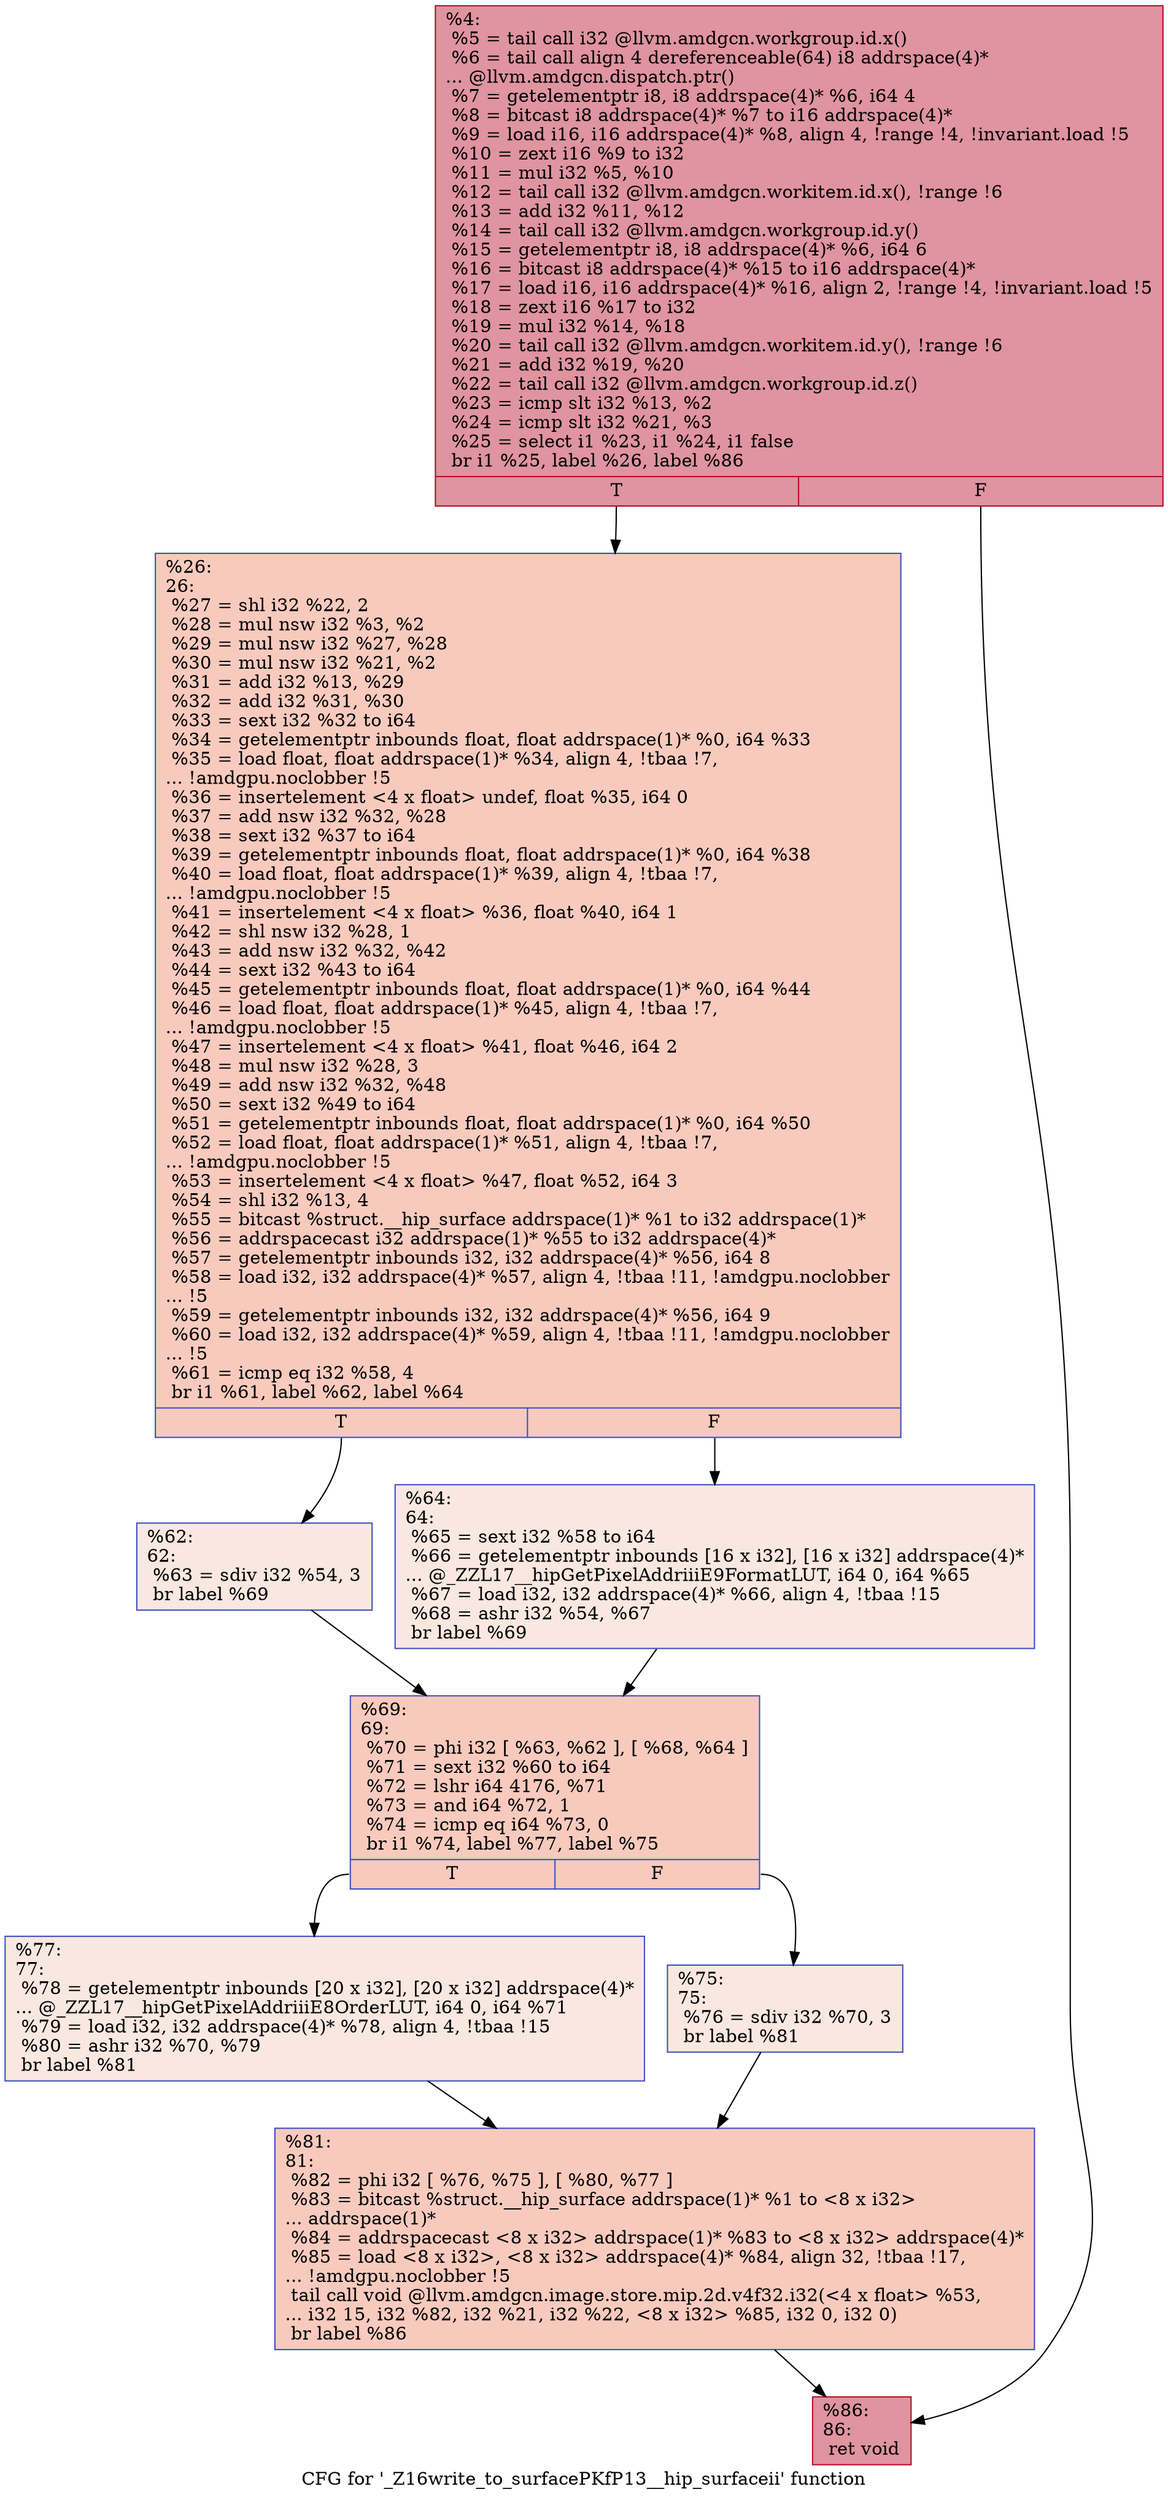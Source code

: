 digraph "CFG for '_Z16write_to_surfacePKfP13__hip_surfaceii' function" {
	label="CFG for '_Z16write_to_surfacePKfP13__hip_surfaceii' function";

	Node0x5af05a0 [shape=record,color="#b70d28ff", style=filled, fillcolor="#b70d2870",label="{%4:\l  %5 = tail call i32 @llvm.amdgcn.workgroup.id.x()\l  %6 = tail call align 4 dereferenceable(64) i8 addrspace(4)*\l... @llvm.amdgcn.dispatch.ptr()\l  %7 = getelementptr i8, i8 addrspace(4)* %6, i64 4\l  %8 = bitcast i8 addrspace(4)* %7 to i16 addrspace(4)*\l  %9 = load i16, i16 addrspace(4)* %8, align 4, !range !4, !invariant.load !5\l  %10 = zext i16 %9 to i32\l  %11 = mul i32 %5, %10\l  %12 = tail call i32 @llvm.amdgcn.workitem.id.x(), !range !6\l  %13 = add i32 %11, %12\l  %14 = tail call i32 @llvm.amdgcn.workgroup.id.y()\l  %15 = getelementptr i8, i8 addrspace(4)* %6, i64 6\l  %16 = bitcast i8 addrspace(4)* %15 to i16 addrspace(4)*\l  %17 = load i16, i16 addrspace(4)* %16, align 2, !range !4, !invariant.load !5\l  %18 = zext i16 %17 to i32\l  %19 = mul i32 %14, %18\l  %20 = tail call i32 @llvm.amdgcn.workitem.id.y(), !range !6\l  %21 = add i32 %19, %20\l  %22 = tail call i32 @llvm.amdgcn.workgroup.id.z()\l  %23 = icmp slt i32 %13, %2\l  %24 = icmp slt i32 %21, %3\l  %25 = select i1 %23, i1 %24, i1 false\l  br i1 %25, label %26, label %86\l|{<s0>T|<s1>F}}"];
	Node0x5af05a0:s0 -> Node0x5af3bf0;
	Node0x5af05a0:s1 -> Node0x5af3c80;
	Node0x5af3bf0 [shape=record,color="#3d50c3ff", style=filled, fillcolor="#ef886b70",label="{%26:\l26:                                               \l  %27 = shl i32 %22, 2\l  %28 = mul nsw i32 %3, %2\l  %29 = mul nsw i32 %27, %28\l  %30 = mul nsw i32 %21, %2\l  %31 = add i32 %13, %29\l  %32 = add i32 %31, %30\l  %33 = sext i32 %32 to i64\l  %34 = getelementptr inbounds float, float addrspace(1)* %0, i64 %33\l  %35 = load float, float addrspace(1)* %34, align 4, !tbaa !7,\l... !amdgpu.noclobber !5\l  %36 = insertelement \<4 x float\> undef, float %35, i64 0\l  %37 = add nsw i32 %32, %28\l  %38 = sext i32 %37 to i64\l  %39 = getelementptr inbounds float, float addrspace(1)* %0, i64 %38\l  %40 = load float, float addrspace(1)* %39, align 4, !tbaa !7,\l... !amdgpu.noclobber !5\l  %41 = insertelement \<4 x float\> %36, float %40, i64 1\l  %42 = shl nsw i32 %28, 1\l  %43 = add nsw i32 %32, %42\l  %44 = sext i32 %43 to i64\l  %45 = getelementptr inbounds float, float addrspace(1)* %0, i64 %44\l  %46 = load float, float addrspace(1)* %45, align 4, !tbaa !7,\l... !amdgpu.noclobber !5\l  %47 = insertelement \<4 x float\> %41, float %46, i64 2\l  %48 = mul nsw i32 %28, 3\l  %49 = add nsw i32 %32, %48\l  %50 = sext i32 %49 to i64\l  %51 = getelementptr inbounds float, float addrspace(1)* %0, i64 %50\l  %52 = load float, float addrspace(1)* %51, align 4, !tbaa !7,\l... !amdgpu.noclobber !5\l  %53 = insertelement \<4 x float\> %47, float %52, i64 3\l  %54 = shl i32 %13, 4\l  %55 = bitcast %struct.__hip_surface addrspace(1)* %1 to i32 addrspace(1)*\l  %56 = addrspacecast i32 addrspace(1)* %55 to i32 addrspace(4)*\l  %57 = getelementptr inbounds i32, i32 addrspace(4)* %56, i64 8\l  %58 = load i32, i32 addrspace(4)* %57, align 4, !tbaa !11, !amdgpu.noclobber\l... !5\l  %59 = getelementptr inbounds i32, i32 addrspace(4)* %56, i64 9\l  %60 = load i32, i32 addrspace(4)* %59, align 4, !tbaa !11, !amdgpu.noclobber\l... !5\l  %61 = icmp eq i32 %58, 4\l  br i1 %61, label %62, label %64\l|{<s0>T|<s1>F}}"];
	Node0x5af3bf0:s0 -> Node0x5af6da0;
	Node0x5af3bf0:s1 -> Node0x5af6e30;
	Node0x5af6da0 [shape=record,color="#3d50c3ff", style=filled, fillcolor="#f1ccb870",label="{%62:\l62:                                               \l  %63 = sdiv i32 %54, 3\l  br label %69\l}"];
	Node0x5af6da0 -> Node0x5af7000;
	Node0x5af6e30 [shape=record,color="#3d50c3ff", style=filled, fillcolor="#f1ccb870",label="{%64:\l64:                                               \l  %65 = sext i32 %58 to i64\l  %66 = getelementptr inbounds [16 x i32], [16 x i32] addrspace(4)*\l... @_ZZL17__hipGetPixelAddriiiE9FormatLUT, i64 0, i64 %65\l  %67 = load i32, i32 addrspace(4)* %66, align 4, !tbaa !15\l  %68 = ashr i32 %54, %67\l  br label %69\l}"];
	Node0x5af6e30 -> Node0x5af7000;
	Node0x5af7000 [shape=record,color="#3d50c3ff", style=filled, fillcolor="#ef886b70",label="{%69:\l69:                                               \l  %70 = phi i32 [ %63, %62 ], [ %68, %64 ]\l  %71 = sext i32 %60 to i64\l  %72 = lshr i64 4176, %71\l  %73 = and i64 %72, 1\l  %74 = icmp eq i64 %73, 0\l  br i1 %74, label %77, label %75\l|{<s0>T|<s1>F}}"];
	Node0x5af7000:s0 -> Node0x5af79c0;
	Node0x5af7000:s1 -> Node0x5af7a10;
	Node0x5af7a10 [shape=record,color="#3d50c3ff", style=filled, fillcolor="#f1ccb870",label="{%75:\l75:                                               \l  %76 = sdiv i32 %70, 3\l  br label %81\l}"];
	Node0x5af7a10 -> Node0x5af7ba0;
	Node0x5af79c0 [shape=record,color="#3d50c3ff", style=filled, fillcolor="#f1ccb870",label="{%77:\l77:                                               \l  %78 = getelementptr inbounds [20 x i32], [20 x i32] addrspace(4)*\l... @_ZZL17__hipGetPixelAddriiiE8OrderLUT, i64 0, i64 %71\l  %79 = load i32, i32 addrspace(4)* %78, align 4, !tbaa !15\l  %80 = ashr i32 %70, %79\l  br label %81\l}"];
	Node0x5af79c0 -> Node0x5af7ba0;
	Node0x5af7ba0 [shape=record,color="#3d50c3ff", style=filled, fillcolor="#ef886b70",label="{%81:\l81:                                               \l  %82 = phi i32 [ %76, %75 ], [ %80, %77 ]\l  %83 = bitcast %struct.__hip_surface addrspace(1)* %1 to \<8 x i32\>\l... addrspace(1)*\l  %84 = addrspacecast \<8 x i32\> addrspace(1)* %83 to \<8 x i32\> addrspace(4)*\l  %85 = load \<8 x i32\>, \<8 x i32\> addrspace(4)* %84, align 32, !tbaa !17,\l... !amdgpu.noclobber !5\l  tail call void @llvm.amdgcn.image.store.mip.2d.v4f32.i32(\<4 x float\> %53,\l... i32 15, i32 %82, i32 %21, i32 %22, \<8 x i32\> %85, i32 0, i32 0)\l  br label %86\l}"];
	Node0x5af7ba0 -> Node0x5af3c80;
	Node0x5af3c80 [shape=record,color="#b70d28ff", style=filled, fillcolor="#b70d2870",label="{%86:\l86:                                               \l  ret void\l}"];
}
